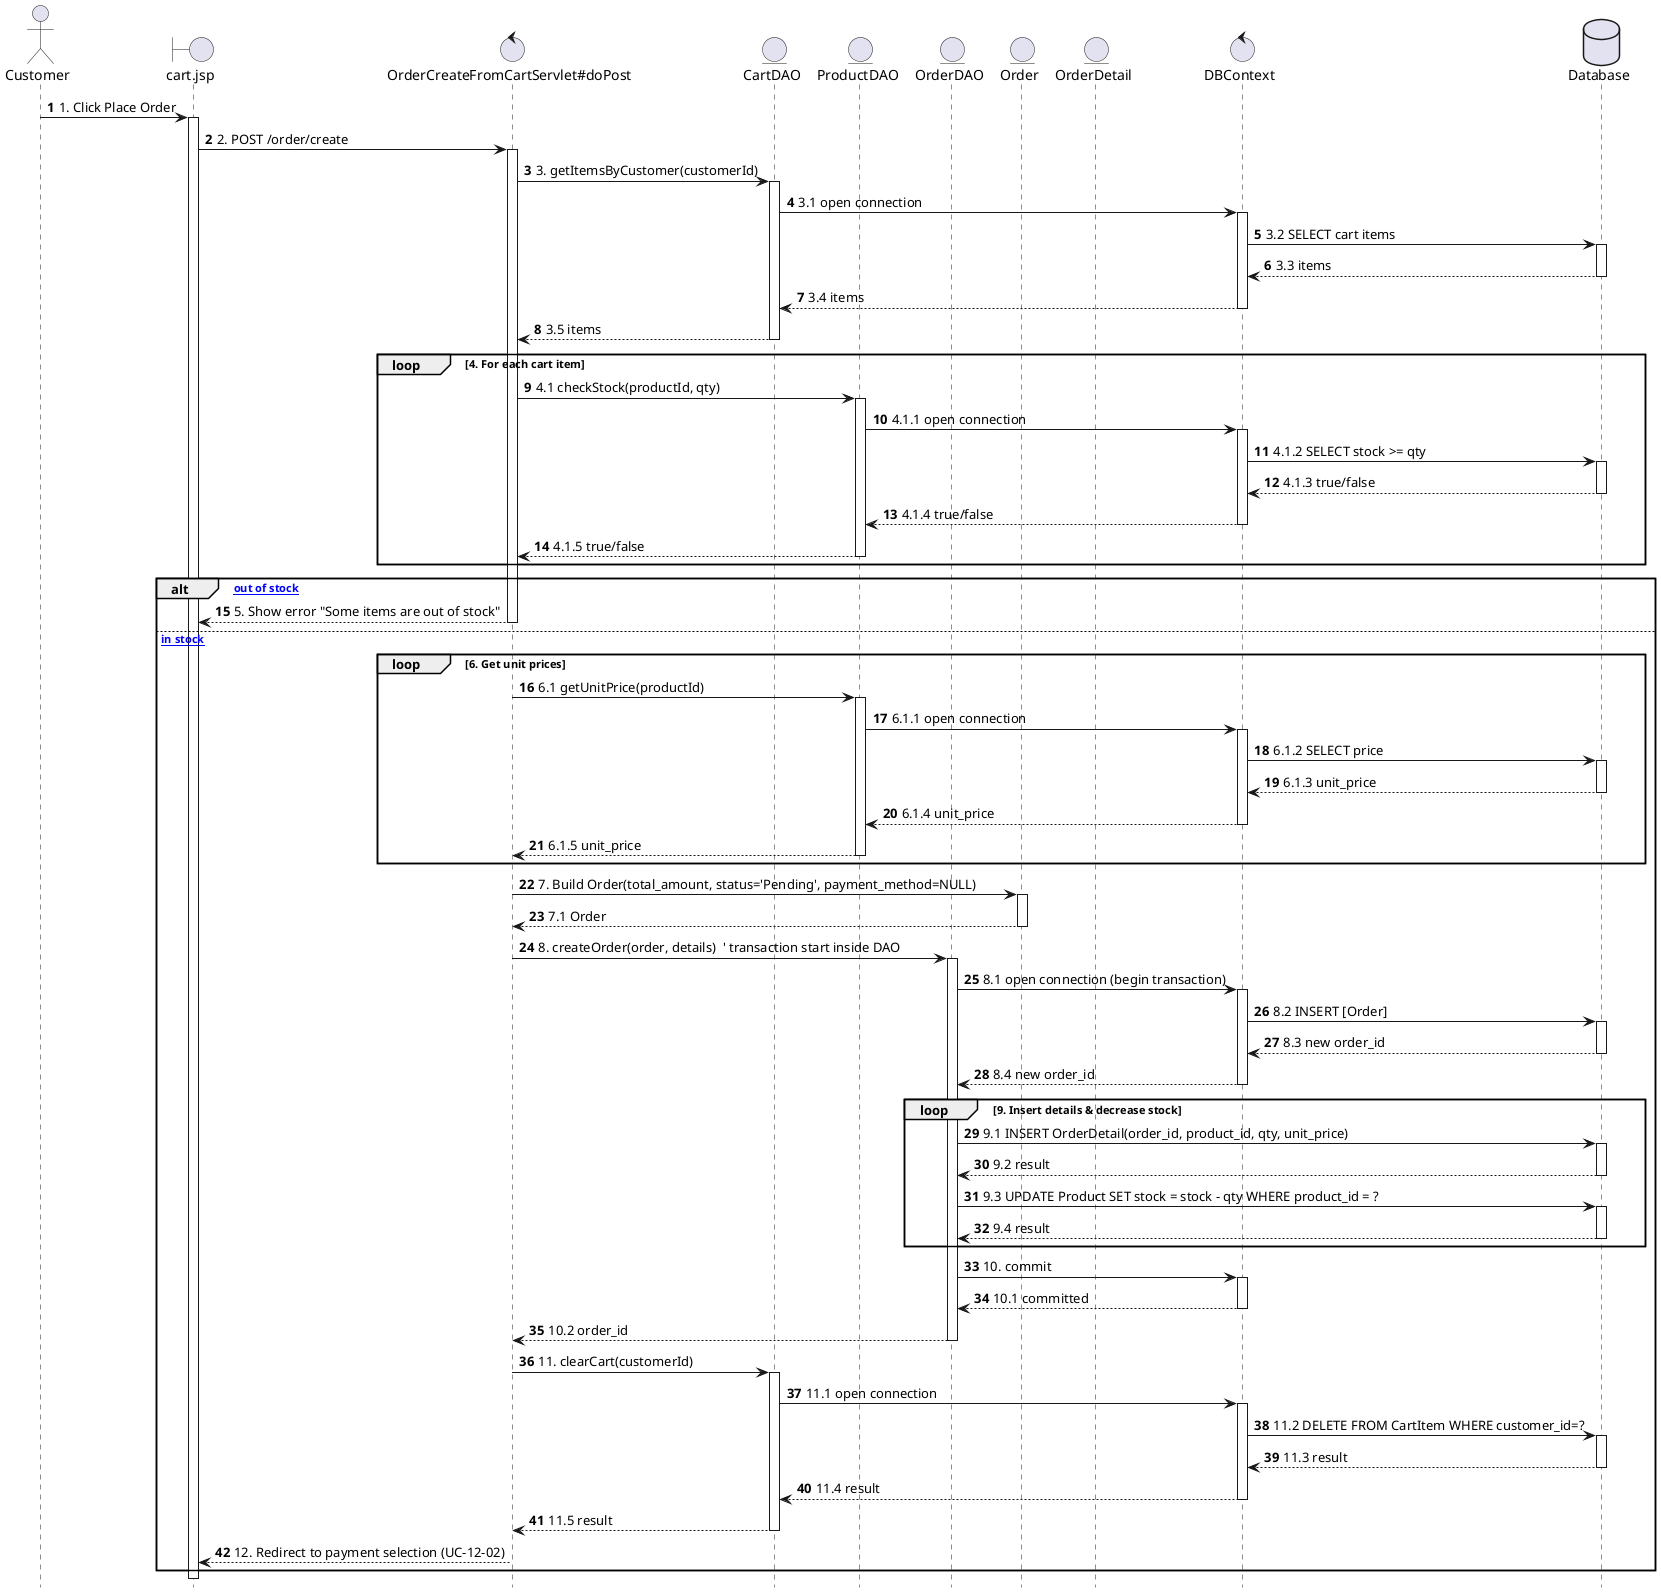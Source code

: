 @startuml
autonumber
autoactivate on
hide footbox

actor Customer
boundary "cart.jsp" as JSP
control "OrderCreateFromCartServlet#doPost" as CTRL
entity "CartDAO" as CDAO
entity "ProductDAO" as PDAO
entity "OrderDAO" as ODAO
entity "Order" as O
entity "OrderDetail" as OD
control "DBContext" as DBC
database "Database" as DB

Customer -> JSP : 1. Click Place Order
JSP -> CTRL : 2. POST /order/create

CTRL -> CDAO : 3. getItemsByCustomer(customerId)
CDAO -> DBC : 3.1 open connection
DBC -> DB : 3.2 SELECT cart items
DB --> DBC : 3.3 items
DBC --> CDAO : 3.4 items
CDAO --> CTRL : 3.5 items

loop 4. For each cart item
  CTRL -> PDAO : 4.1 checkStock(productId, qty)
  PDAO -> DBC : 4.1.1 open connection
  DBC -> DB : 4.1.2 SELECT stock >= qty
  DB --> DBC : 4.1.3 true/false
  DBC --> PDAO : 4.1.4 true/false
  PDAO --> CTRL : 4.1.5 true/false
end

alt [any out of stock]
  CTRL --> JSP : 5. Show error "Some items are out of stock"
else [all in stock]
  loop 6. Get unit prices
    CTRL -> PDAO : 6.1 getUnitPrice(productId)
    PDAO -> DBC : 6.1.1 open connection
    DBC -> DB : 6.1.2 SELECT price
    DB --> DBC : 6.1.3 unit_price
    DBC --> PDAO : 6.1.4 unit_price
    PDAO --> CTRL : 6.1.5 unit_price
  end

  CTRL -> O : 7. Build Order(total_amount, status='Pending', payment_method=NULL)
  O --> CTRL : 7.1 Order
  CTRL -> ODAO : 8. createOrder(order, details)  ' transaction start inside DAO

  ODAO -> DBC : 8.1 open connection (begin transaction)
  DBC -> DB : 8.2 INSERT [Order]
  DB --> DBC : 8.3 new order_id
  DBC --> ODAO : 8.4 new order_id

  loop 9. Insert details & decrease stock
    ODAO -> DB : 9.1 INSERT OrderDetail(order_id, product_id, qty, unit_price)
    DB --> ODAO : 9.2 result
    ODAO -> DB : 9.3 UPDATE Product SET stock = stock - qty WHERE product_id = ?
    DB --> ODAO : 9.4 result
  end

  ODAO -> DBC : 10. commit
  DBC --> ODAO : 10.1 committed
  ODAO --> CTRL : 10.2 order_id

  CTRL -> CDAO : 11. clearCart(customerId)
  CDAO -> DBC : 11.1 open connection
  DBC -> DB : 11.2 DELETE FROM CartItem WHERE customer_id=?
  DB --> DBC : 11.3 result
  DBC --> CDAO : 11.4 result
  CDAO --> CTRL : 11.5 result

  CTRL --> JSP : 12. Redirect to payment selection (UC-12-02)
end
@enduml
